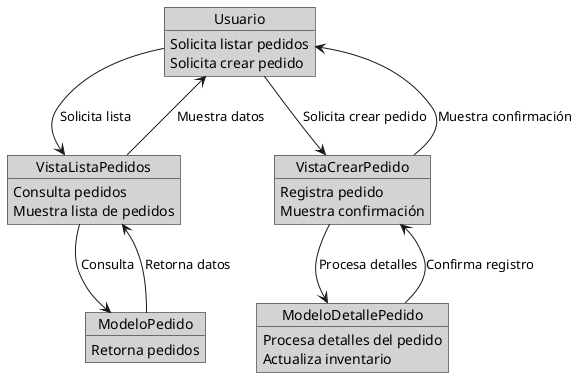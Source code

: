 @startuml
skinparam objectBorderColor Black
skinparam objectFontColor Black
skinparam objectBackgroundColor LightGray

object Usuario {
    Solicita listar pedidos
    Solicita crear pedido
}

object VistaListaPedidos {
    Consulta pedidos
    Muestra lista de pedidos
}

object ModeloPedido {
    Retorna pedidos
}

object VistaCrearPedido {
    Registra pedido
    Muestra confirmación
}

object ModeloDetallePedido {
    Procesa detalles del pedido
    Actualiza inventario
}

Usuario --> VistaListaPedidos : Solicita lista
VistaListaPedidos --> ModeloPedido : Consulta
ModeloPedido --> VistaListaPedidos : Retorna datos
VistaListaPedidos --> Usuario : Muestra datos

Usuario --> VistaCrearPedido : Solicita crear pedido
VistaCrearPedido --> ModeloDetallePedido : Procesa detalles
ModeloDetallePedido --> VistaCrearPedido : Confirma registro
VistaCrearPedido --> Usuario : Muestra confirmación
@enduml
